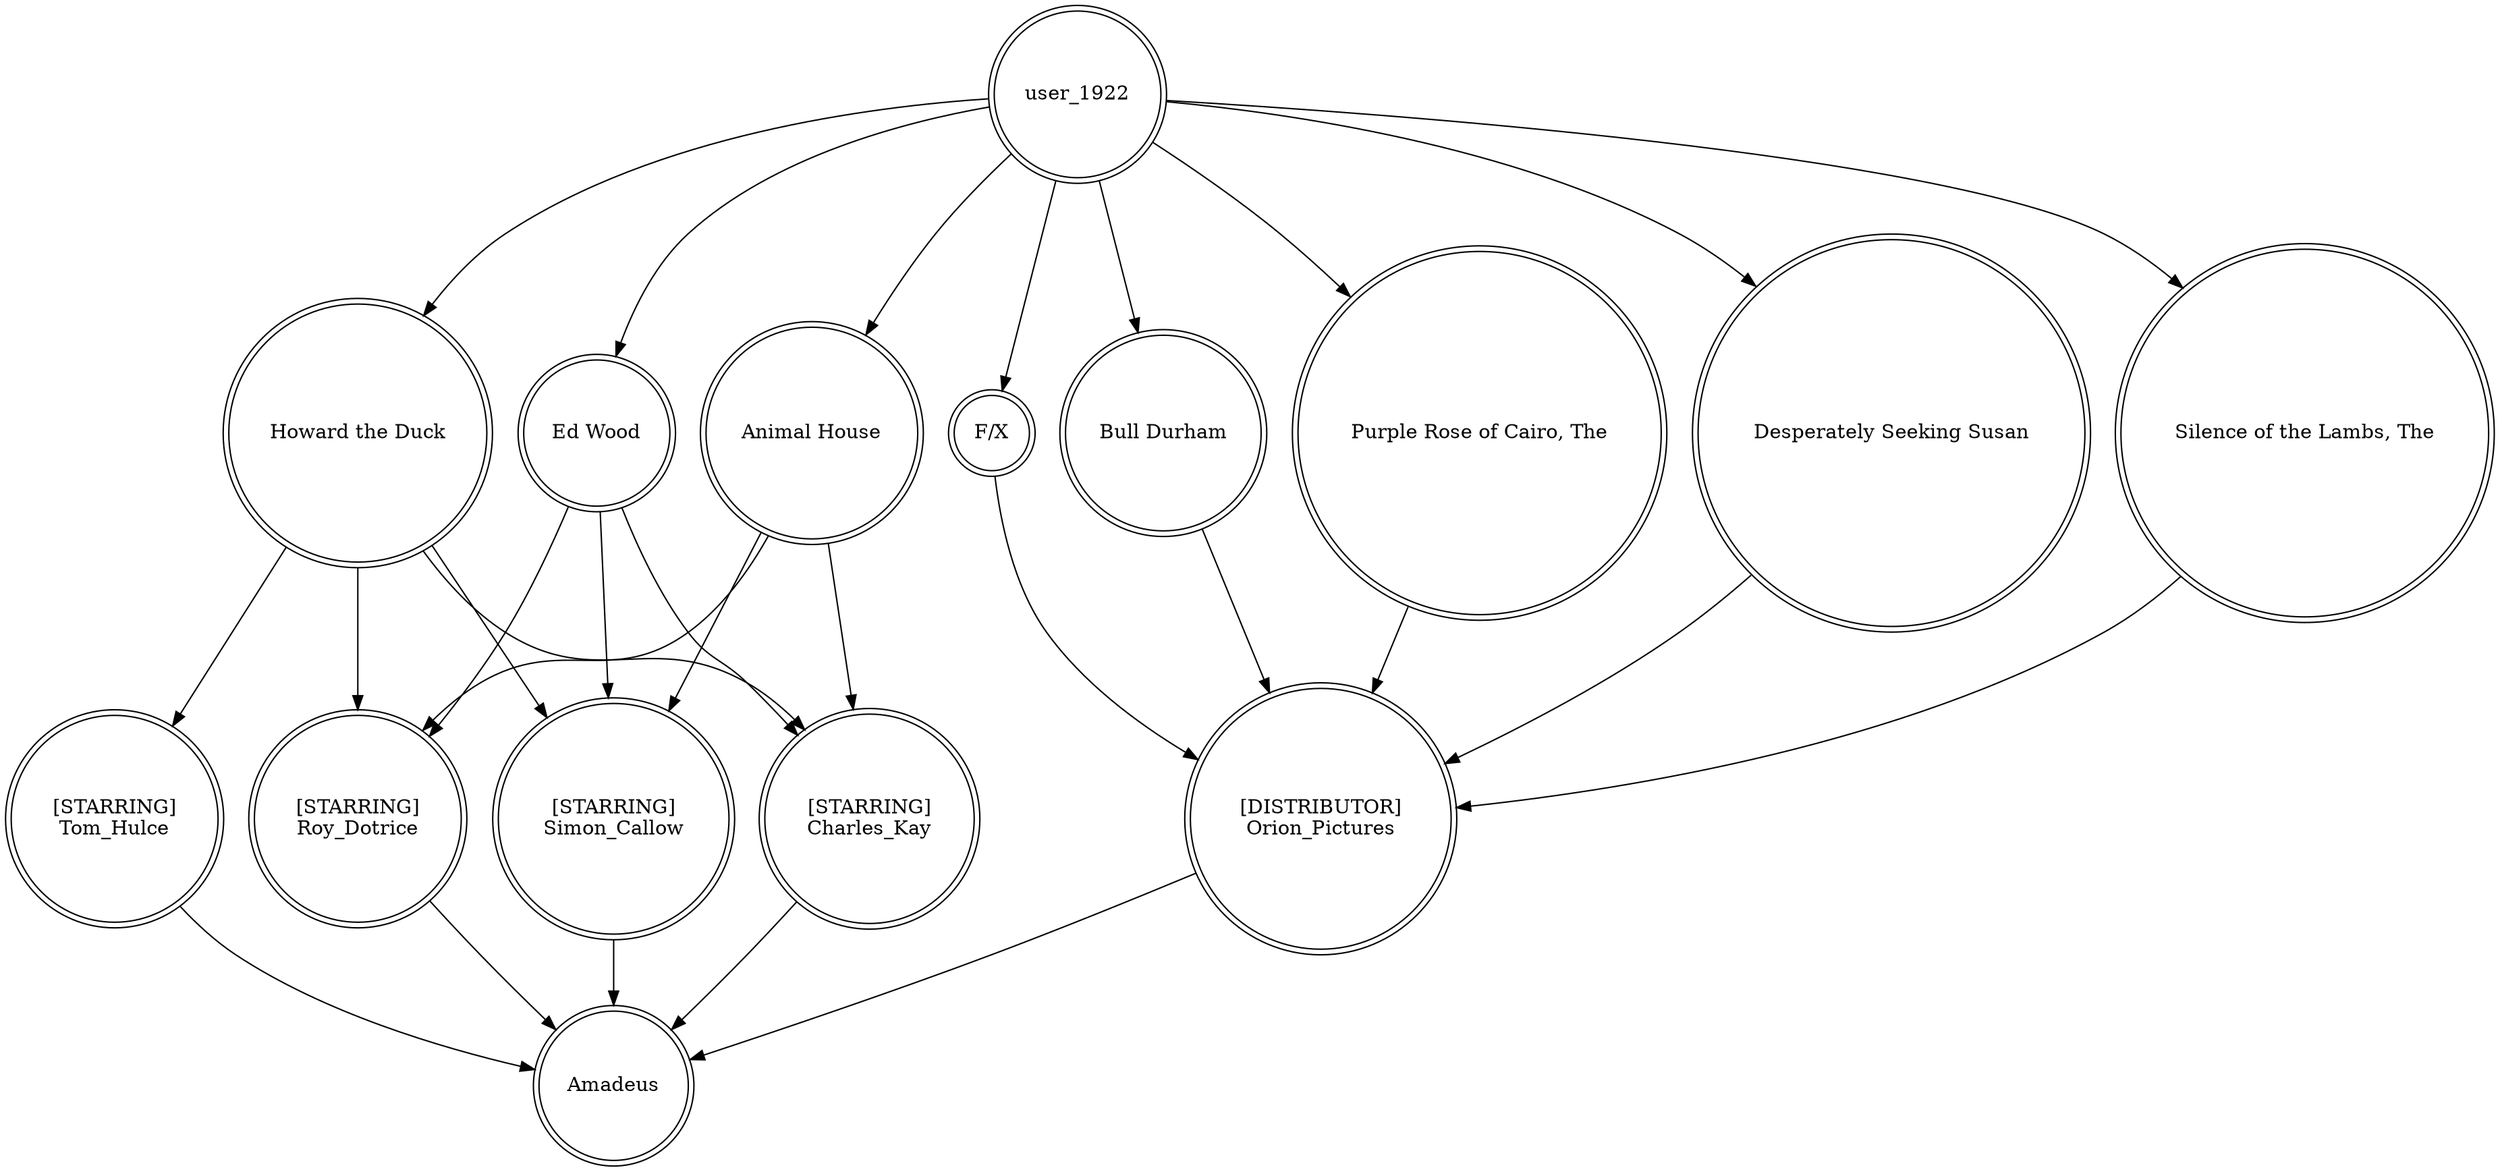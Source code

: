 digraph finite_state_machine {
	node [shape=doublecircle]
	user_1922 -> "Bull Durham"
	"Howard the Duck" -> "[STARRING]
Roy_Dotrice"
	"[STARRING]
Tom_Hulce" -> Amadeus
	"Ed Wood" -> "[STARRING]
Simon_Callow"
	"Purple Rose of Cairo, The" -> "[DISTRIBUTOR]
Orion_Pictures"
	user_1922 -> "Howard the Duck"
	"Howard the Duck" -> "[STARRING]
Tom_Hulce"
	"Animal House" -> "[STARRING]
Simon_Callow"
	"[DISTRIBUTOR]
Orion_Pictures" -> Amadeus
	user_1922 -> "Desperately Seeking Susan"
	user_1922 -> "Silence of the Lambs, The"
	"Ed Wood" -> "[STARRING]
Charles_Kay"
	"[STARRING]
Simon_Callow" -> Amadeus
	"F/X" -> "[DISTRIBUTOR]
Orion_Pictures"
	"Bull Durham" -> "[DISTRIBUTOR]
Orion_Pictures"
	"Howard the Duck" -> "[STARRING]
Simon_Callow"
	"Ed Wood" -> "[STARRING]
Roy_Dotrice"
	"Howard the Duck" -> "[STARRING]
Charles_Kay"
	user_1922 -> "Purple Rose of Cairo, The"
	"Animal House" -> "[STARRING]
Roy_Dotrice"
	user_1922 -> "Animal House"
	user_1922 -> "Ed Wood"
	"Animal House" -> "[STARRING]
Charles_Kay"
	"Desperately Seeking Susan" -> "[DISTRIBUTOR]
Orion_Pictures"
	user_1922 -> "F/X"
	"[STARRING]
Charles_Kay" -> Amadeus
	"Silence of the Lambs, The" -> "[DISTRIBUTOR]
Orion_Pictures"
	"[STARRING]
Roy_Dotrice" -> Amadeus
}
